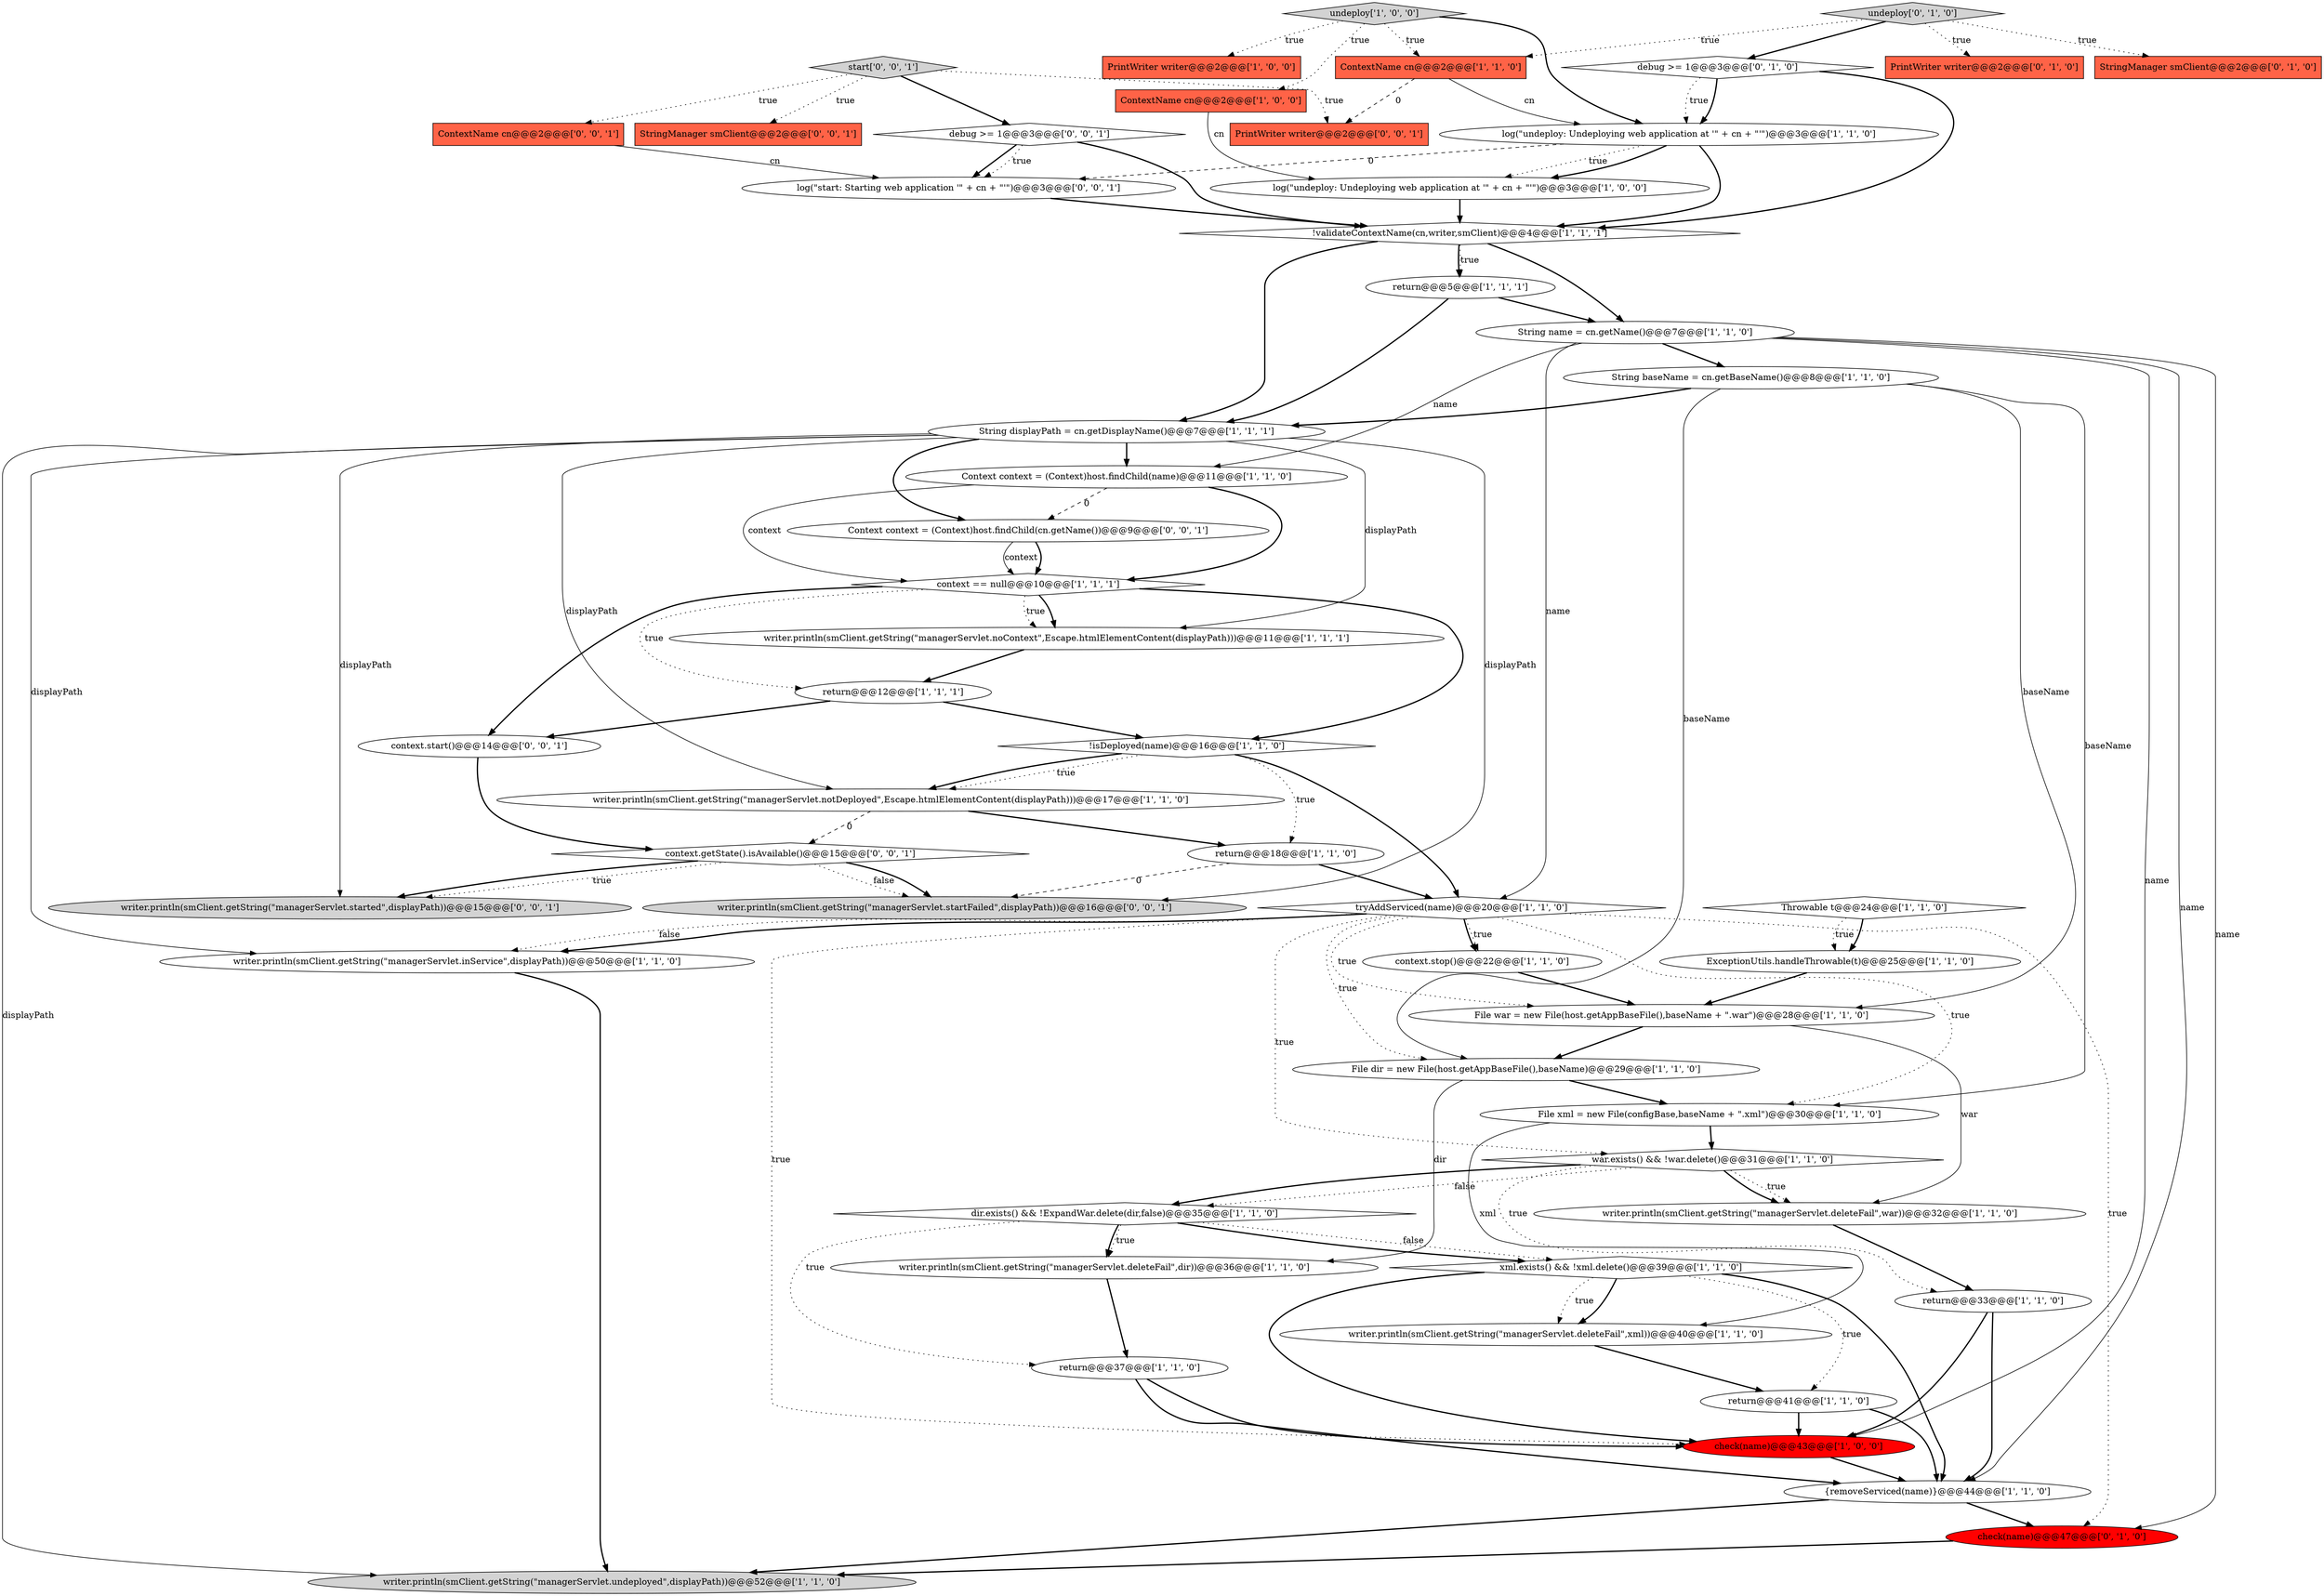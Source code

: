 digraph {
18 [style = filled, label = "String displayPath = cn.getDisplayName()@@@7@@@['1', '1', '1']", fillcolor = white, shape = ellipse image = "AAA0AAABBB1BBB"];
7 [style = filled, label = "xml.exists() && !xml.delete()@@@39@@@['1', '1', '0']", fillcolor = white, shape = diamond image = "AAA0AAABBB1BBB"];
6 [style = filled, label = "ContextName cn@@@2@@@['1', '0', '0']", fillcolor = tomato, shape = box image = "AAA0AAABBB1BBB"];
37 [style = filled, label = "File war = new File(host.getAppBaseFile(),baseName + \".war\")@@@28@@@['1', '1', '0']", fillcolor = white, shape = ellipse image = "AAA0AAABBB1BBB"];
21 [style = filled, label = "context.stop()@@@22@@@['1', '1', '0']", fillcolor = white, shape = ellipse image = "AAA0AAABBB1BBB"];
42 [style = filled, label = "PrintWriter writer@@@2@@@['0', '1', '0']", fillcolor = tomato, shape = box image = "AAA0AAABBB2BBB"];
53 [style = filled, label = "context.start()@@@14@@@['0', '0', '1']", fillcolor = white, shape = ellipse image = "AAA0AAABBB3BBB"];
29 [style = filled, label = "check(name)@@@43@@@['1', '0', '0']", fillcolor = red, shape = ellipse image = "AAA1AAABBB1BBB"];
2 [style = filled, label = "writer.println(smClient.getString(\"managerServlet.notDeployed\",Escape.htmlElementContent(displayPath)))@@@17@@@['1', '1', '0']", fillcolor = white, shape = ellipse image = "AAA0AAABBB1BBB"];
30 [style = filled, label = "writer.println(smClient.getString(\"managerServlet.undeployed\",displayPath))@@@52@@@['1', '1', '0']", fillcolor = lightgray, shape = ellipse image = "AAA0AAABBB1BBB"];
19 [style = filled, label = "Context context = (Context)host.findChild(name)@@@11@@@['1', '1', '0']", fillcolor = white, shape = ellipse image = "AAA0AAABBB1BBB"];
11 [style = filled, label = "writer.println(smClient.getString(\"managerServlet.inService\",displayPath))@@@50@@@['1', '1', '0']", fillcolor = white, shape = ellipse image = "AAA0AAABBB1BBB"];
46 [style = filled, label = "start['0', '0', '1']", fillcolor = lightgray, shape = diamond image = "AAA0AAABBB3BBB"];
35 [style = filled, label = "tryAddServiced(name)@@@20@@@['1', '1', '0']", fillcolor = white, shape = diamond image = "AAA0AAABBB1BBB"];
23 [style = filled, label = "Throwable t@@@24@@@['1', '1', '0']", fillcolor = white, shape = diamond image = "AAA0AAABBB1BBB"];
15 [style = filled, label = "dir.exists() && !ExpandWar.delete(dir,false)@@@35@@@['1', '1', '0']", fillcolor = white, shape = diamond image = "AAA0AAABBB1BBB"];
39 [style = filled, label = "StringManager smClient@@@2@@@['0', '1', '0']", fillcolor = tomato, shape = box image = "AAA0AAABBB2BBB"];
32 [style = filled, label = "{removeServiced(name)}@@@44@@@['1', '1', '0']", fillcolor = white, shape = ellipse image = "AAA0AAABBB1BBB"];
3 [style = filled, label = "writer.println(smClient.getString(\"managerServlet.noContext\",Escape.htmlElementContent(displayPath)))@@@11@@@['1', '1', '1']", fillcolor = white, shape = ellipse image = "AAA0AAABBB1BBB"];
52 [style = filled, label = "PrintWriter writer@@@2@@@['0', '0', '1']", fillcolor = tomato, shape = box image = "AAA0AAABBB3BBB"];
50 [style = filled, label = "StringManager smClient@@@2@@@['0', '0', '1']", fillcolor = tomato, shape = box image = "AAA0AAABBB3BBB"];
25 [style = filled, label = "context == null@@@10@@@['1', '1', '1']", fillcolor = white, shape = diamond image = "AAA0AAABBB1BBB"];
36 [style = filled, label = "writer.println(smClient.getString(\"managerServlet.deleteFail\",xml))@@@40@@@['1', '1', '0']", fillcolor = white, shape = ellipse image = "AAA0AAABBB1BBB"];
51 [style = filled, label = "ContextName cn@@@2@@@['0', '0', '1']", fillcolor = tomato, shape = box image = "AAA0AAABBB3BBB"];
5 [style = filled, label = "return@@@37@@@['1', '1', '0']", fillcolor = white, shape = ellipse image = "AAA0AAABBB1BBB"];
40 [style = filled, label = "undeploy['0', '1', '0']", fillcolor = lightgray, shape = diamond image = "AAA0AAABBB2BBB"];
1 [style = filled, label = "File dir = new File(host.getAppBaseFile(),baseName)@@@29@@@['1', '1', '0']", fillcolor = white, shape = ellipse image = "AAA0AAABBB1BBB"];
47 [style = filled, label = "log(\"start: Starting web application '\" + cn + \"'\")@@@3@@@['0', '0', '1']", fillcolor = white, shape = ellipse image = "AAA0AAABBB3BBB"];
17 [style = filled, label = "String baseName = cn.getBaseName()@@@8@@@['1', '1', '0']", fillcolor = white, shape = ellipse image = "AAA0AAABBB1BBB"];
20 [style = filled, label = "undeploy['1', '0', '0']", fillcolor = lightgray, shape = diamond image = "AAA0AAABBB1BBB"];
33 [style = filled, label = "String name = cn.getName()@@@7@@@['1', '1', '0']", fillcolor = white, shape = ellipse image = "AAA0AAABBB1BBB"];
28 [style = filled, label = "return@@@12@@@['1', '1', '1']", fillcolor = white, shape = ellipse image = "AAA0AAABBB1BBB"];
34 [style = filled, label = "war.exists() && !war.delete()@@@31@@@['1', '1', '0']", fillcolor = white, shape = diamond image = "AAA0AAABBB1BBB"];
45 [style = filled, label = "writer.println(smClient.getString(\"managerServlet.startFailed\",displayPath))@@@16@@@['0', '0', '1']", fillcolor = lightgray, shape = ellipse image = "AAA0AAABBB3BBB"];
0 [style = filled, label = "log(\"undeploy: Undeploying web application at '\" + cn + \"'\")@@@3@@@['1', '0', '0']", fillcolor = white, shape = ellipse image = "AAA0AAABBB1BBB"];
27 [style = filled, label = "!validateContextName(cn,writer,smClient)@@@4@@@['1', '1', '1']", fillcolor = white, shape = diamond image = "AAA0AAABBB1BBB"];
31 [style = filled, label = "return@@@33@@@['1', '1', '0']", fillcolor = white, shape = ellipse image = "AAA0AAABBB1BBB"];
4 [style = filled, label = "return@@@18@@@['1', '1', '0']", fillcolor = white, shape = ellipse image = "AAA0AAABBB1BBB"];
12 [style = filled, label = "return@@@41@@@['1', '1', '0']", fillcolor = white, shape = ellipse image = "AAA0AAABBB1BBB"];
26 [style = filled, label = "ExceptionUtils.handleThrowable(t)@@@25@@@['1', '1', '0']", fillcolor = white, shape = ellipse image = "AAA0AAABBB1BBB"];
16 [style = filled, label = "PrintWriter writer@@@2@@@['1', '0', '0']", fillcolor = tomato, shape = box image = "AAA0AAABBB1BBB"];
9 [style = filled, label = "writer.println(smClient.getString(\"managerServlet.deleteFail\",dir))@@@36@@@['1', '1', '0']", fillcolor = white, shape = ellipse image = "AAA0AAABBB1BBB"];
43 [style = filled, label = "debug >= 1@@@3@@@['0', '0', '1']", fillcolor = white, shape = diamond image = "AAA0AAABBB3BBB"];
49 [style = filled, label = "Context context = (Context)host.findChild(cn.getName())@@@9@@@['0', '0', '1']", fillcolor = white, shape = ellipse image = "AAA0AAABBB3BBB"];
24 [style = filled, label = "ContextName cn@@@2@@@['1', '1', '0']", fillcolor = tomato, shape = box image = "AAA0AAABBB1BBB"];
13 [style = filled, label = "!isDeployed(name)@@@16@@@['1', '1', '0']", fillcolor = white, shape = diamond image = "AAA0AAABBB1BBB"];
10 [style = filled, label = "File xml = new File(configBase,baseName + \".xml\")@@@30@@@['1', '1', '0']", fillcolor = white, shape = ellipse image = "AAA0AAABBB1BBB"];
48 [style = filled, label = "context.getState().isAvailable()@@@15@@@['0', '0', '1']", fillcolor = white, shape = diamond image = "AAA0AAABBB3BBB"];
14 [style = filled, label = "log(\"undeploy: Undeploying web application at '\" + cn + \"'\")@@@3@@@['1', '1', '0']", fillcolor = white, shape = ellipse image = "AAA0AAABBB1BBB"];
44 [style = filled, label = "writer.println(smClient.getString(\"managerServlet.started\",displayPath))@@@15@@@['0', '0', '1']", fillcolor = lightgray, shape = ellipse image = "AAA0AAABBB3BBB"];
38 [style = filled, label = "debug >= 1@@@3@@@['0', '1', '0']", fillcolor = white, shape = diamond image = "AAA0AAABBB2BBB"];
22 [style = filled, label = "writer.println(smClient.getString(\"managerServlet.deleteFail\",war))@@@32@@@['1', '1', '0']", fillcolor = white, shape = ellipse image = "AAA0AAABBB1BBB"];
8 [style = filled, label = "return@@@5@@@['1', '1', '1']", fillcolor = white, shape = ellipse image = "AAA0AAABBB1BBB"];
41 [style = filled, label = "check(name)@@@47@@@['0', '1', '0']", fillcolor = red, shape = ellipse image = "AAA1AAABBB2BBB"];
40->39 [style = dotted, label="true"];
7->32 [style = bold, label=""];
38->14 [style = dotted, label="true"];
14->0 [style = dotted, label="true"];
7->36 [style = dotted, label="true"];
35->10 [style = dotted, label="true"];
48->44 [style = dotted, label="true"];
19->25 [style = solid, label="context"];
34->15 [style = bold, label=""];
25->53 [style = bold, label=""];
6->0 [style = solid, label="cn"];
25->28 [style = dotted, label="true"];
36->12 [style = bold, label=""];
47->27 [style = bold, label=""];
40->38 [style = bold, label=""];
18->44 [style = solid, label="displayPath"];
15->9 [style = dotted, label="true"];
35->1 [style = dotted, label="true"];
18->49 [style = bold, label=""];
24->52 [style = dashed, label="0"];
34->15 [style = dotted, label="false"];
9->5 [style = bold, label=""];
35->37 [style = dotted, label="true"];
27->33 [style = bold, label=""];
18->30 [style = solid, label="displayPath"];
15->7 [style = dotted, label="false"];
13->4 [style = dotted, label="true"];
53->48 [style = bold, label=""];
7->29 [style = bold, label=""];
5->29 [style = bold, label=""];
20->24 [style = dotted, label="true"];
33->32 [style = solid, label="name"];
8->18 [style = bold, label=""];
37->1 [style = bold, label=""];
14->47 [style = dashed, label="0"];
25->3 [style = bold, label=""];
18->19 [style = bold, label=""];
31->29 [style = bold, label=""];
35->21 [style = dotted, label="true"];
20->14 [style = bold, label=""];
27->8 [style = dotted, label="true"];
48->44 [style = bold, label=""];
2->4 [style = bold, label=""];
35->21 [style = bold, label=""];
19->25 [style = bold, label=""];
7->12 [style = dotted, label="true"];
34->22 [style = dotted, label="true"];
49->25 [style = bold, label=""];
10->36 [style = solid, label="xml"];
34->31 [style = dotted, label="true"];
21->37 [style = bold, label=""];
12->29 [style = bold, label=""];
41->30 [style = bold, label=""];
43->47 [style = bold, label=""];
10->34 [style = bold, label=""];
2->48 [style = dashed, label="0"];
15->9 [style = bold, label=""];
29->32 [style = bold, label=""];
43->27 [style = bold, label=""];
18->11 [style = solid, label="displayPath"];
17->37 [style = solid, label="baseName"];
26->37 [style = bold, label=""];
33->29 [style = solid, label="name"];
43->47 [style = dotted, label="true"];
27->8 [style = bold, label=""];
11->30 [style = bold, label=""];
20->6 [style = dotted, label="true"];
40->42 [style = dotted, label="true"];
46->43 [style = bold, label=""];
35->29 [style = dotted, label="true"];
15->5 [style = dotted, label="true"];
8->33 [style = bold, label=""];
33->19 [style = solid, label="name"];
27->18 [style = bold, label=""];
24->14 [style = solid, label="cn"];
18->3 [style = solid, label="displayPath"];
31->32 [style = bold, label=""];
12->32 [style = bold, label=""];
38->27 [style = bold, label=""];
17->1 [style = solid, label="baseName"];
35->11 [style = dotted, label="false"];
1->9 [style = solid, label="dir"];
32->30 [style = bold, label=""];
4->45 [style = dashed, label="0"];
13->2 [style = dotted, label="true"];
5->32 [style = bold, label=""];
3->28 [style = bold, label=""];
46->51 [style = dotted, label="true"];
46->50 [style = dotted, label="true"];
35->41 [style = dotted, label="true"];
17->10 [style = solid, label="baseName"];
32->41 [style = bold, label=""];
14->27 [style = bold, label=""];
7->36 [style = bold, label=""];
33->17 [style = bold, label=""];
13->2 [style = bold, label=""];
46->52 [style = dotted, label="true"];
33->35 [style = solid, label="name"];
4->35 [style = bold, label=""];
51->47 [style = solid, label="cn"];
48->45 [style = dotted, label="false"];
15->7 [style = bold, label=""];
25->13 [style = bold, label=""];
0->27 [style = bold, label=""];
28->53 [style = bold, label=""];
37->22 [style = solid, label="war"];
40->24 [style = dotted, label="true"];
23->26 [style = bold, label=""];
22->31 [style = bold, label=""];
28->13 [style = bold, label=""];
18->45 [style = solid, label="displayPath"];
49->25 [style = solid, label="context"];
33->41 [style = solid, label="name"];
19->49 [style = dashed, label="0"];
38->14 [style = bold, label=""];
34->22 [style = bold, label=""];
23->26 [style = dotted, label="true"];
48->45 [style = bold, label=""];
14->0 [style = bold, label=""];
25->3 [style = dotted, label="true"];
35->34 [style = dotted, label="true"];
1->10 [style = bold, label=""];
13->35 [style = bold, label=""];
18->2 [style = solid, label="displayPath"];
17->18 [style = bold, label=""];
20->16 [style = dotted, label="true"];
35->11 [style = bold, label=""];
}
